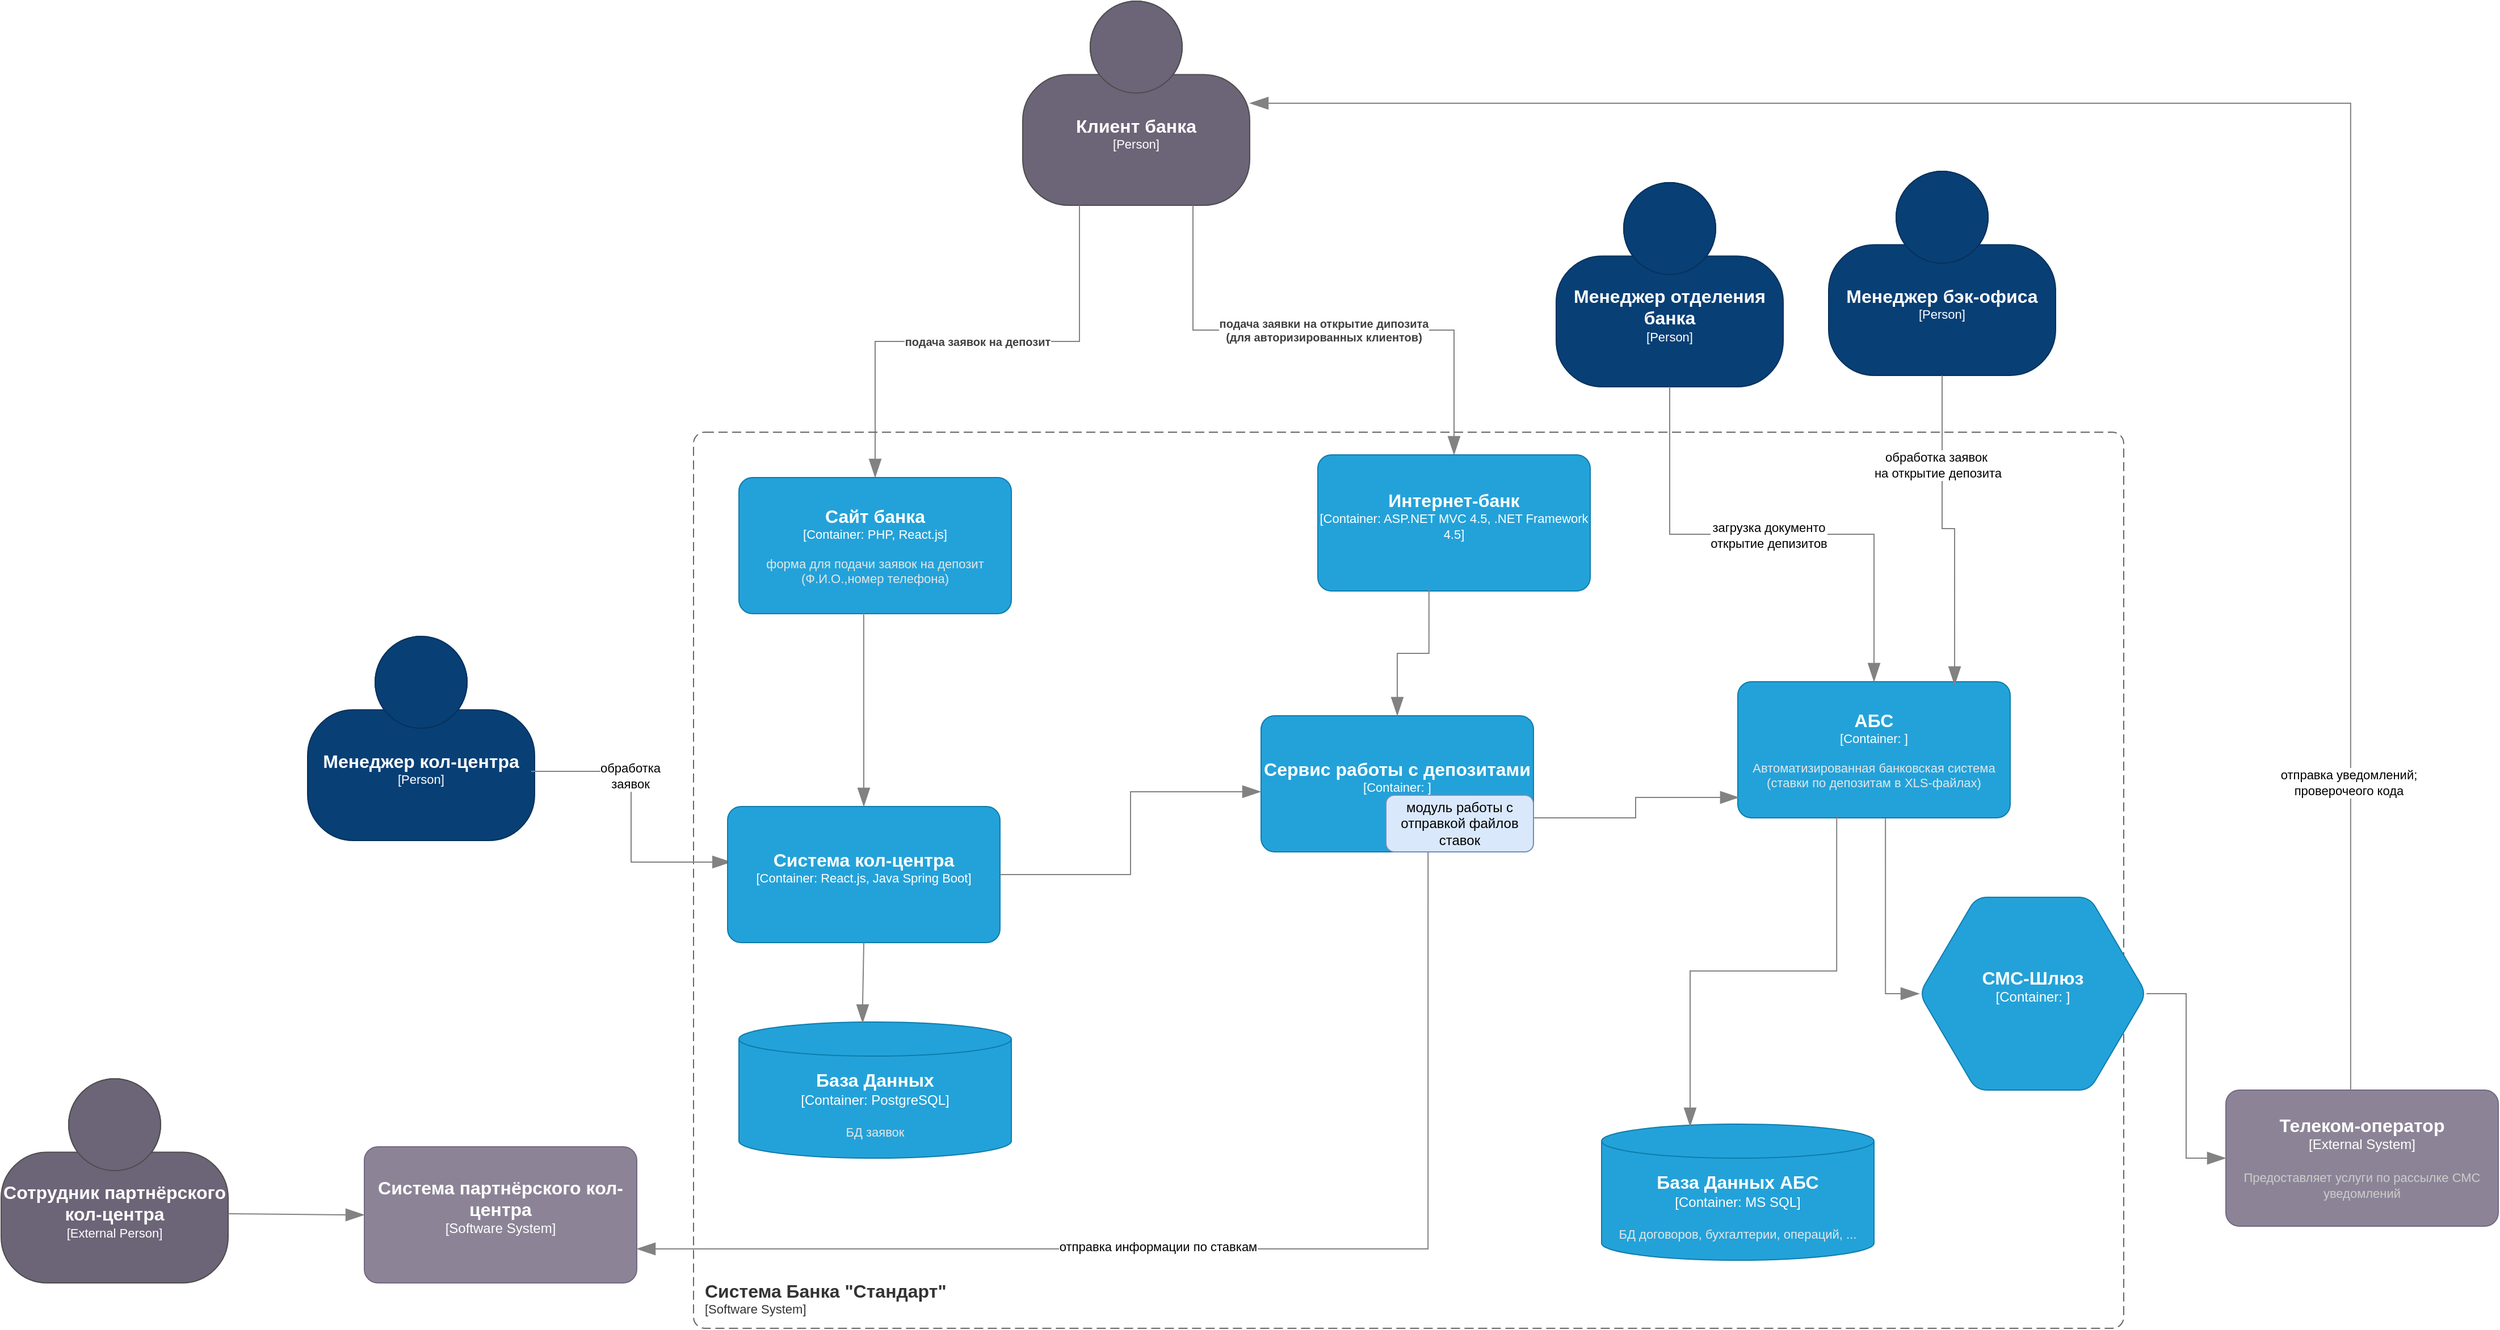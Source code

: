 <mxfile version="27.0.9">
  <diagram name="Page-1" id="JtthskJORHf317BjkxDx">
    <mxGraphModel dx="2850" dy="2463" grid="1" gridSize="10" guides="1" tooltips="1" connect="1" arrows="1" fold="1" page="1" pageScale="1" pageWidth="850" pageHeight="1100" math="0" shadow="0">
      <root>
        <mxCell id="0" />
        <mxCell id="1" parent="0" />
        <object placeholders="1" c4Name="Менеджер кол-центра" c4Type="Person" c4Description="" label="&lt;font style=&quot;font-size: 16px&quot;&gt;&lt;b&gt;%c4Name%&lt;/b&gt;&lt;/font&gt;&lt;div&gt;[%c4Type%]&lt;/div&gt;&lt;br&gt;&lt;div&gt;&lt;font style=&quot;font-size: 11px&quot;&gt;&lt;font color=&quot;#cccccc&quot;&gt;%c4Description%&lt;/font&gt;&lt;/div&gt;" id="NECrr2yVnmgU_asun1On-1">
          <mxCell style="html=1;fontSize=11;dashed=0;whiteSpace=wrap;fillColor=#083F75;strokeColor=#06315C;fontColor=#ffffff;shape=mxgraph.c4.person2;align=center;metaEdit=1;points=[[0.5,0,0],[1,0.5,0],[1,0.75,0],[0.75,1,0],[0.5,1,0],[0.25,1,0],[0,0.75,0],[0,0.5,0]];resizable=0;" parent="1" vertex="1">
            <mxGeometry x="-310" y="420" width="200" height="180" as="geometry" />
          </mxCell>
        </object>
        <object placeholders="1" c4Name="Менеджер отделения банка" c4Type="Person" c4Description="" label="&lt;font style=&quot;font-size: 16px&quot;&gt;&lt;b&gt;%c4Name%&lt;/b&gt;&lt;/font&gt;&lt;div&gt;[%c4Type%]&lt;/div&gt;&lt;br&gt;&lt;div&gt;&lt;font style=&quot;font-size: 11px&quot;&gt;&lt;font color=&quot;#cccccc&quot;&gt;%c4Description%&lt;/font&gt;&lt;/div&gt;" id="NECrr2yVnmgU_asun1On-2">
          <mxCell style="html=1;fontSize=11;dashed=0;whiteSpace=wrap;fillColor=#083F75;strokeColor=#06315C;fontColor=#ffffff;shape=mxgraph.c4.person2;align=center;metaEdit=1;points=[[0.5,0,0],[1,0.5,0],[1,0.75,0],[0.75,1,0],[0.5,1,0],[0.25,1,0],[0,0.75,0],[0,0.5,0]];resizable=0;" parent="1" vertex="1">
            <mxGeometry x="790" y="20" width="200" height="180" as="geometry" />
          </mxCell>
        </object>
        <object placeholders="1" c4Name="Клиент банка" c4Type="Person" c4Description="" label="&lt;font style=&quot;font-size: 16px&quot;&gt;&lt;b&gt;%c4Name%&lt;/b&gt;&lt;/font&gt;&lt;div&gt;[%c4Type%]&lt;/div&gt;&lt;br&gt;&lt;div&gt;&lt;font style=&quot;font-size: 11px&quot;&gt;&lt;font color=&quot;#cccccc&quot;&gt;%c4Description%&lt;/font&gt;&lt;/div&gt;" id="NECrr2yVnmgU_asun1On-3">
          <mxCell style="html=1;fontSize=11;dashed=0;whiteSpace=wrap;fillColor=#6C6477;strokeColor=#4D4D4D;fontColor=#ffffff;shape=mxgraph.c4.person2;align=center;metaEdit=1;points=[[0.5,0,0],[1,0.5,0],[1,0.75,0],[0.75,1,0],[0.5,1,0],[0.25,1,0],[0,0.75,0],[0,0.5,0]];resizable=0;" parent="1" vertex="1">
            <mxGeometry x="320" y="-140" width="200" height="180" as="geometry" />
          </mxCell>
        </object>
        <object placeholders="1" c4Type="Relationship" c4Description="подача заявок на депозит" label="&lt;div style=&quot;text-align: left&quot;&gt;&lt;div style=&quot;text-align: center&quot;&gt;&lt;b&gt;%c4Description%&lt;/b&gt;&lt;/div&gt;" id="NECrr2yVnmgU_asun1On-9">
          <mxCell style="endArrow=blockThin;html=1;fontSize=10;fontColor=#404040;strokeWidth=1;endFill=1;strokeColor=#828282;elbow=vertical;metaEdit=1;endSize=14;startSize=14;jumpStyle=arc;jumpSize=16;rounded=0;edgeStyle=orthogonalEdgeStyle;exitX=0.25;exitY=1;exitDx=0;exitDy=0;exitPerimeter=0;entryX=0.5;entryY=0;entryDx=0;entryDy=0;entryPerimeter=0;" parent="1" source="NECrr2yVnmgU_asun1On-3" target="wkrDED81tP0KtbOHPN-H-13" edge="1">
            <mxGeometry width="240" relative="1" as="geometry">
              <mxPoint x="530" y="590" as="sourcePoint" />
              <mxPoint x="190" y="320" as="targetPoint" />
            </mxGeometry>
          </mxCell>
        </object>
        <object placeholders="1" c4Type="Relationship" c4Description="подача заявки на открытие дипозита &#xa;(для авторизированных клиентов)" label="&lt;div style=&quot;text-align: left&quot;&gt;&lt;div style=&quot;text-align: center&quot;&gt;&lt;b&gt;%c4Description%&lt;/b&gt;&lt;/div&gt;" id="NECrr2yVnmgU_asun1On-14">
          <mxCell style="endArrow=blockThin;html=1;fontSize=10;fontColor=#404040;strokeWidth=1;endFill=1;strokeColor=#828282;elbow=vertical;metaEdit=1;endSize=14;startSize=14;jumpStyle=arc;jumpSize=16;rounded=0;edgeStyle=orthogonalEdgeStyle;exitX=0.75;exitY=1;exitDx=0;exitDy=0;exitPerimeter=0;entryX=0.5;entryY=0;entryDx=0;entryDy=0;entryPerimeter=0;" parent="1" source="NECrr2yVnmgU_asun1On-3" target="wkrDED81tP0KtbOHPN-H-19" edge="1">
            <mxGeometry width="240" relative="1" as="geometry">
              <mxPoint x="530" y="590" as="sourcePoint" />
              <mxPoint x="710" y="310" as="targetPoint" />
            </mxGeometry>
          </mxCell>
        </object>
        <object placeholders="1" c4Name="Телеком-оператор" c4Type="External System" c4Description="Предоставляет услуги по рассылке СМС уведомлений" label="&lt;font style=&quot;font-size: 16px&quot;&gt;&lt;b&gt;%c4Name%&lt;/b&gt;&lt;/font&gt;&lt;div&gt;[%c4Type%]&lt;/div&gt;&lt;br&gt;&lt;div&gt;&lt;font style=&quot;font-size: 11px&quot;&gt;&lt;font color=&quot;#cccccc&quot;&gt;%c4Description%&lt;/font&gt;&lt;/div&gt;" id="NECrr2yVnmgU_asun1On-15">
          <mxCell style="rounded=1;whiteSpace=wrap;html=1;labelBackgroundColor=none;fillColor=#8C8496;fontColor=#ffffff;align=center;arcSize=10;strokeColor=#736782;metaEdit=1;resizable=0;points=[[0.25,0,0],[0.5,0,0],[0.75,0,0],[1,0.25,0],[1,0.5,0],[1,0.75,0],[0.75,1,0],[0.5,1,0],[0.25,1,0],[0,0.75,0],[0,0.5,0],[0,0.25,0]];" parent="1" vertex="1">
            <mxGeometry x="1380" y="820" width="240" height="120" as="geometry" />
          </mxCell>
        </object>
        <object placeholders="1" c4Type="Relationship" id="NECrr2yVnmgU_asun1On-19">
          <mxCell style="endArrow=blockThin;html=1;fontSize=10;fontColor=#404040;strokeWidth=1;endFill=1;strokeColor=#828282;elbow=vertical;metaEdit=1;endSize=14;startSize=14;jumpStyle=arc;jumpSize=16;rounded=0;edgeStyle=orthogonalEdgeStyle;entryX=0;entryY=0.5;entryDx=0;entryDy=0;entryPerimeter=0;exitX=1;exitY=0.5;exitDx=0;exitDy=0;exitPerimeter=0;" parent="1" source="wkrDED81tP0KtbOHPN-H-14" target="NECrr2yVnmgU_asun1On-15" edge="1">
            <mxGeometry width="240" relative="1" as="geometry">
              <mxPoint x="1260" y="790" as="sourcePoint" />
              <mxPoint x="1360" y="799.5" as="targetPoint" />
            </mxGeometry>
          </mxCell>
        </object>
        <object placeholders="1" c4Name="Система Банка &quot;Стандарт&quot;" c4Type="SystemScopeBoundary" c4Application="Software System" label="&lt;font style=&quot;font-size: 16px&quot;&gt;&lt;b&gt;&lt;div style=&quot;text-align: left&quot;&gt;%c4Name%&lt;/div&gt;&lt;/b&gt;&lt;/font&gt;&lt;div style=&quot;text-align: left&quot;&gt;[%c4Application%]&lt;/div&gt;" id="NECrr2yVnmgU_asun1On-20">
          <mxCell style="rounded=1;fontSize=11;whiteSpace=wrap;html=1;dashed=1;arcSize=20;fillColor=none;strokeColor=#666666;fontColor=#333333;labelBackgroundColor=none;align=left;verticalAlign=bottom;labelBorderColor=none;spacingTop=0;spacing=10;dashPattern=8 4;metaEdit=1;rotatable=0;perimeter=rectanglePerimeter;noLabel=0;labelPadding=0;allowArrows=0;connectable=0;expand=0;recursiveResize=0;editable=1;pointerEvents=0;absoluteArcSize=1;points=[[0.25,0,0],[0.5,0,0],[0.75,0,0],[1,0.25,0],[1,0.5,0],[1,0.75,0],[0.75,1,0],[0.5,1,0],[0.25,1,0],[0,0.75,0],[0,0.5,0],[0,0.25,0]];" parent="1" vertex="1">
            <mxGeometry x="30" y="240" width="1260" height="790" as="geometry" />
          </mxCell>
        </object>
        <object placeholders="1" c4Name="Менеджер бэк-офиса" c4Type="Person" c4Description="" label="&lt;font style=&quot;font-size: 16px&quot;&gt;&lt;b&gt;%c4Name%&lt;/b&gt;&lt;/font&gt;&lt;div&gt;[%c4Type%]&lt;/div&gt;&lt;br&gt;&lt;div&gt;&lt;font style=&quot;font-size: 11px&quot;&gt;&lt;font color=&quot;#cccccc&quot;&gt;%c4Description%&lt;/font&gt;&lt;/div&gt;" id="NECrr2yVnmgU_asun1On-22">
          <mxCell style="html=1;fontSize=11;dashed=0;whiteSpace=wrap;fillColor=#083F75;strokeColor=#06315C;fontColor=#ffffff;shape=mxgraph.c4.person2;align=center;metaEdit=1;points=[[0.5,0,0],[1,0.5,0],[1,0.75,0],[0.75,1,0],[0.5,1,0],[0.25,1,0],[0,0.75,0],[0,0.5,0]];resizable=0;" parent="1" vertex="1">
            <mxGeometry x="1030" y="10" width="200" height="180" as="geometry" />
          </mxCell>
        </object>
        <object placeholders="1" c4Type="Relationship" id="NECrr2yVnmgU_asun1On-26">
          <mxCell style="endArrow=blockThin;html=1;fontSize=10;fontColor=#404040;strokeWidth=1;endFill=1;strokeColor=#828282;elbow=vertical;metaEdit=1;endSize=14;startSize=14;jumpStyle=arc;jumpSize=16;rounded=0;edgeStyle=orthogonalEdgeStyle;exitX=0.458;exitY=0;exitDx=0;exitDy=0;exitPerimeter=0;entryX=1;entryY=0.5;entryDx=0;entryDy=0;entryPerimeter=0;" parent="1" source="NECrr2yVnmgU_asun1On-15" target="NECrr2yVnmgU_asun1On-3" edge="1">
            <mxGeometry width="240" relative="1" as="geometry">
              <mxPoint x="750" y="590" as="sourcePoint" />
              <mxPoint x="990" y="590" as="targetPoint" />
            </mxGeometry>
          </mxCell>
        </object>
        <mxCell id="NECrr2yVnmgU_asun1On-27" value="отправка уведомлений;&lt;div&gt;проверочеого кода&lt;/div&gt;" style="edgeLabel;html=1;align=center;verticalAlign=middle;resizable=0;points=[];" parent="NECrr2yVnmgU_asun1On-26" vertex="1" connectable="0">
          <mxGeometry x="-0.705" y="2" relative="1" as="geometry">
            <mxPoint as="offset" />
          </mxGeometry>
        </mxCell>
        <object placeholders="1" c4Type="Relationship" id="wkrDED81tP0KtbOHPN-H-12">
          <mxCell style="endArrow=blockThin;html=1;fontSize=10;fontColor=#404040;strokeWidth=1;endFill=1;strokeColor=#828282;elbow=vertical;metaEdit=1;endSize=14;startSize=14;jumpStyle=arc;jumpSize=16;rounded=0;edgeStyle=orthogonalEdgeStyle;entryX=0;entryY=0.5;entryDx=0;entryDy=0;entryPerimeter=0;exitX=0.542;exitY=1;exitDx=0;exitDy=0;exitPerimeter=0;" parent="1" source="wkrDED81tP0KtbOHPN-H-21" target="wkrDED81tP0KtbOHPN-H-14" edge="1">
            <mxGeometry width="240" relative="1" as="geometry">
              <mxPoint x="900" y="660" as="sourcePoint" />
              <mxPoint x="1020" y="805" as="targetPoint" />
            </mxGeometry>
          </mxCell>
        </object>
        <object placeholders="1" c4Name="Сайт банка" c4Type="Container" c4Technology="PHP, React.js" c4Description="форма для подачи заявок на депозит (Ф.И.О.,номер телефона)" label="&lt;font style=&quot;font-size: 16px&quot;&gt;&lt;b&gt;%c4Name%&lt;/b&gt;&lt;/font&gt;&lt;div&gt;[%c4Type%: %c4Technology%]&lt;/div&gt;&lt;br&gt;&lt;div&gt;&lt;font style=&quot;font-size: 11px&quot;&gt;&lt;font color=&quot;#E6E6E6&quot;&gt;%c4Description%&lt;/font&gt;&lt;/div&gt;" id="wkrDED81tP0KtbOHPN-H-13">
          <mxCell style="rounded=1;whiteSpace=wrap;html=1;fontSize=11;labelBackgroundColor=none;fillColor=#23A2D9;fontColor=#ffffff;align=center;arcSize=10;strokeColor=#0E7DAD;metaEdit=1;resizable=0;points=[[0.25,0,0],[0.5,0,0],[0.75,0,0],[1,0.25,0],[1,0.5,0],[1,0.75,0],[0.75,1,0],[0.5,1,0],[0.25,1,0],[0,0.75,0],[0,0.5,0],[0,0.25,0]];" parent="1" vertex="1">
            <mxGeometry x="70" y="280" width="240" height="120" as="geometry" />
          </mxCell>
        </object>
        <object placeholders="1" c4Name="СМС-Шлюз" c4Type="Container" c4Technology="" c4Description="" label="&lt;font style=&quot;font-size: 16px&quot;&gt;&lt;b&gt;%c4Name%&lt;/b&gt;&lt;/font&gt;&lt;div&gt;[%c4Type%:&amp;nbsp;%c4Technology%]&lt;/div&gt;&lt;br&gt;&lt;div&gt;&lt;font style=&quot;font-size: 11px&quot;&gt;&lt;font color=&quot;#E6E6E6&quot;&gt;%c4Description%&lt;/font&gt;&lt;/div&gt;" id="wkrDED81tP0KtbOHPN-H-14">
          <mxCell style="shape=hexagon;size=50;perimeter=hexagonPerimeter2;whiteSpace=wrap;html=1;fixedSize=1;rounded=1;labelBackgroundColor=none;fillColor=#23A2D9;fontSize=12;fontColor=#ffffff;align=center;strokeColor=#0E7DAD;metaEdit=1;points=[[0.5,0,0],[1,0.25,0],[1,0.5,0],[1,0.75,0],[0.5,1,0],[0,0.75,0],[0,0.5,0],[0,0.25,0]];resizable=0;" parent="1" vertex="1">
            <mxGeometry x="1110" y="650" width="200" height="170" as="geometry" />
          </mxCell>
        </object>
        <object placeholders="1" c4Type="Relationship" id="wkrDED81tP0KtbOHPN-H-16">
          <mxCell style="endArrow=blockThin;html=1;fontSize=10;fontColor=#404040;strokeWidth=1;endFill=1;strokeColor=#828282;elbow=vertical;metaEdit=1;endSize=14;startSize=14;jumpStyle=arc;jumpSize=16;rounded=0;edgeStyle=orthogonalEdgeStyle;exitX=0.985;exitY=0.661;exitDx=0;exitDy=0;exitPerimeter=0;entryX=0.013;entryY=0.408;entryDx=0;entryDy=0;entryPerimeter=0;" parent="1" source="NECrr2yVnmgU_asun1On-1" target="wkrDED81tP0KtbOHPN-H-20" edge="1">
            <mxGeometry width="240" relative="1" as="geometry">
              <mxPoint x="-60" y="670" as="sourcePoint" />
              <mxPoint x="50" y="674" as="targetPoint" />
            </mxGeometry>
          </mxCell>
        </object>
        <mxCell id="wkrDED81tP0KtbOHPN-H-29" value="обработка&lt;div&gt;заявок&lt;/div&gt;" style="edgeLabel;html=1;align=center;verticalAlign=middle;resizable=0;points=[];" parent="wkrDED81tP0KtbOHPN-H-16" vertex="1" connectable="0">
          <mxGeometry x="-0.285" y="-1" relative="1" as="geometry">
            <mxPoint as="offset" />
          </mxGeometry>
        </mxCell>
        <object placeholders="1" c4Name="Интернет-банк" c4Type="Container" c4Technology="ASP.NET MVC 4.5, .NET Framework 4.5" c4Description="" label="&lt;font style=&quot;font-size: 16px&quot;&gt;&lt;b&gt;%c4Name%&lt;/b&gt;&lt;/font&gt;&lt;div&gt;[%c4Type%: %c4Technology%]&lt;/div&gt;&lt;br&gt;&lt;div&gt;&lt;font style=&quot;font-size: 11px&quot;&gt;&lt;font color=&quot;#E6E6E6&quot;&gt;%c4Description%&lt;/font&gt;&lt;/div&gt;" id="wkrDED81tP0KtbOHPN-H-19">
          <mxCell style="rounded=1;whiteSpace=wrap;html=1;fontSize=11;labelBackgroundColor=none;fillColor=#23A2D9;fontColor=#ffffff;align=center;arcSize=10;strokeColor=#0E7DAD;metaEdit=1;resizable=0;points=[[0.25,0,0],[0.5,0,0],[0.75,0,0],[1,0.25,0],[1,0.5,0],[1,0.75,0],[0.75,1,0],[0.5,1,0],[0.25,1,0],[0,0.75,0],[0,0.5,0],[0,0.25,0]];" parent="1" vertex="1">
            <mxGeometry x="580" y="260" width="240" height="120" as="geometry" />
          </mxCell>
        </object>
        <object placeholders="1" c4Name="Система кол-центра" c4Type="Container" c4Technology="React.js, Java Spring Boot" c4Description="" label="&lt;font style=&quot;font-size: 16px&quot;&gt;&lt;b&gt;%c4Name%&lt;/b&gt;&lt;/font&gt;&lt;div&gt;[%c4Type%: %c4Technology%]&lt;/div&gt;&lt;br&gt;&lt;div&gt;&lt;font style=&quot;font-size: 11px&quot;&gt;&lt;font color=&quot;#E6E6E6&quot;&gt;%c4Description%&lt;/font&gt;&lt;/div&gt;" id="wkrDED81tP0KtbOHPN-H-20">
          <mxCell style="rounded=1;whiteSpace=wrap;html=1;fontSize=11;labelBackgroundColor=none;fillColor=#23A2D9;fontColor=#ffffff;align=center;arcSize=10;strokeColor=#0E7DAD;metaEdit=1;resizable=0;points=[[0.25,0,0],[0.5,0,0],[0.75,0,0],[1,0.25,0],[1,0.5,0],[1,0.75,0],[0.75,1,0],[0.5,1,0],[0.25,1,0],[0,0.75,0],[0,0.5,0],[0,0.25,0]];" parent="1" vertex="1">
            <mxGeometry x="60" y="570" width="240" height="120" as="geometry" />
          </mxCell>
        </object>
        <object placeholders="1" c4Name="АБС" c4Type="Container" c4Technology="" c4Description="Автоматизированная банковская система&#xa;(ставки по депозитам в XLS-файлах)" label="&lt;font style=&quot;font-size: 16px&quot;&gt;&lt;b&gt;%c4Name%&lt;/b&gt;&lt;/font&gt;&lt;div&gt;[%c4Type%: %c4Technology%]&lt;/div&gt;&lt;br&gt;&lt;div&gt;&lt;font style=&quot;font-size: 11px&quot;&gt;&lt;font color=&quot;#E6E6E6&quot;&gt;%c4Description%&lt;/font&gt;&lt;/div&gt;" id="wkrDED81tP0KtbOHPN-H-21">
          <mxCell style="rounded=1;whiteSpace=wrap;html=1;fontSize=11;labelBackgroundColor=none;fillColor=#23A2D9;fontColor=#ffffff;align=center;arcSize=10;strokeColor=#0E7DAD;metaEdit=1;resizable=0;points=[[0.25,0,0],[0.5,0,0],[0.75,0,0],[1,0.25,0],[1,0.5,0],[1,0.75,0],[0.75,1,0],[0.5,1,0],[0.25,1,0],[0,0.75,0],[0,0.5,0],[0,0.25,0]];" parent="1" vertex="1">
            <mxGeometry x="950" y="460" width="240" height="120" as="geometry" />
          </mxCell>
        </object>
        <object placeholders="1" c4Name="База Данных АБС" c4Type="Container" c4Technology="MS SQL" c4Description="БД договоров, бухгалтерии, операций, ..." label="&lt;font style=&quot;font-size: 16px&quot;&gt;&lt;b&gt;%c4Name%&lt;/b&gt;&lt;/font&gt;&lt;div&gt;[%c4Type%:&amp;nbsp;%c4Technology%]&lt;/div&gt;&lt;br&gt;&lt;div&gt;&lt;font style=&quot;font-size: 11px&quot;&gt;&lt;font color=&quot;#E6E6E6&quot;&gt;%c4Description%&lt;/font&gt;&lt;/div&gt;" id="wkrDED81tP0KtbOHPN-H-23">
          <mxCell style="shape=cylinder3;size=15;whiteSpace=wrap;html=1;boundedLbl=1;rounded=0;labelBackgroundColor=none;fillColor=#23A2D9;fontSize=12;fontColor=#ffffff;align=center;strokeColor=#0E7DAD;metaEdit=1;points=[[0.5,0,0],[1,0.25,0],[1,0.5,0],[1,0.75,0],[0.5,1,0],[0,0.75,0],[0,0.5,0],[0,0.25,0]];resizable=0;" parent="1" vertex="1">
            <mxGeometry x="830" y="850" width="240" height="120" as="geometry" />
          </mxCell>
        </object>
        <object placeholders="1" c4Type="Relationship" id="wkrDED81tP0KtbOHPN-H-24">
          <mxCell style="endArrow=blockThin;html=1;fontSize=10;fontColor=#404040;strokeWidth=1;endFill=1;strokeColor=#828282;elbow=vertical;metaEdit=1;endSize=14;startSize=14;jumpStyle=arc;jumpSize=16;rounded=0;edgeStyle=orthogonalEdgeStyle;exitX=0.363;exitY=0.983;exitDx=0;exitDy=0;exitPerimeter=0;entryX=0.325;entryY=0.017;entryDx=0;entryDy=0;entryPerimeter=0;" parent="1" source="wkrDED81tP0KtbOHPN-H-21" target="wkrDED81tP0KtbOHPN-H-23" edge="1">
            <mxGeometry width="240" relative="1" as="geometry">
              <mxPoint x="420" y="420" as="sourcePoint" />
              <mxPoint x="660" y="420" as="targetPoint" />
            </mxGeometry>
          </mxCell>
        </object>
        <object placeholders="1" c4Name="База Данных" c4Type="Container" c4Technology="PostgreSQL" c4Description="БД заявок" label="&lt;font style=&quot;font-size: 16px&quot;&gt;&lt;b&gt;%c4Name%&lt;/b&gt;&lt;/font&gt;&lt;div&gt;[%c4Type%:&amp;nbsp;%c4Technology%]&lt;/div&gt;&lt;br&gt;&lt;div&gt;&lt;font style=&quot;font-size: 11px&quot;&gt;&lt;font color=&quot;#E6E6E6&quot;&gt;%c4Description%&lt;/font&gt;&lt;/div&gt;" id="wkrDED81tP0KtbOHPN-H-25">
          <mxCell style="shape=cylinder3;size=15;whiteSpace=wrap;html=1;boundedLbl=1;rounded=0;labelBackgroundColor=none;fillColor=#23A2D9;fontSize=12;fontColor=#ffffff;align=center;strokeColor=#0E7DAD;metaEdit=1;points=[[0.5,0,0],[1,0.25,0],[1,0.5,0],[1,0.75,0],[0.5,1,0],[0,0.75,0],[0,0.5,0],[0,0.25,0]];resizable=0;" parent="1" vertex="1">
            <mxGeometry x="70" y="760" width="240" height="120" as="geometry" />
          </mxCell>
        </object>
        <object placeholders="1" c4Type="Relationship" id="wkrDED81tP0KtbOHPN-H-26">
          <mxCell style="endArrow=blockThin;html=1;fontSize=10;fontColor=#404040;strokeWidth=1;endFill=1;strokeColor=#828282;elbow=vertical;metaEdit=1;endSize=14;startSize=14;jumpStyle=arc;jumpSize=16;rounded=0;edgeStyle=orthogonalEdgeStyle;exitX=0.5;exitY=1;exitDx=0;exitDy=0;exitPerimeter=0;entryX=0.454;entryY=0.008;entryDx=0;entryDy=0;entryPerimeter=0;" parent="1" source="wkrDED81tP0KtbOHPN-H-20" target="wkrDED81tP0KtbOHPN-H-25" edge="1">
            <mxGeometry width="240" relative="1" as="geometry">
              <mxPoint x="420" y="420" as="sourcePoint" />
              <mxPoint x="159" y="830" as="targetPoint" />
            </mxGeometry>
          </mxCell>
        </object>
        <object placeholders="1" c4Type="Relationship" id="wkrDED81tP0KtbOHPN-H-27">
          <mxCell style="endArrow=blockThin;html=1;fontSize=10;fontColor=#404040;strokeWidth=1;endFill=1;strokeColor=#828282;elbow=vertical;metaEdit=1;endSize=14;startSize=14;jumpStyle=arc;jumpSize=16;rounded=0;edgeStyle=orthogonalEdgeStyle;entryX=0.5;entryY=0;entryDx=0;entryDy=0;entryPerimeter=0;exitX=0.458;exitY=0.983;exitDx=0;exitDy=0;exitPerimeter=0;" parent="1" source="wkrDED81tP0KtbOHPN-H-13" target="wkrDED81tP0KtbOHPN-H-20" edge="1">
            <mxGeometry width="240" relative="1" as="geometry">
              <mxPoint x="179.6" y="420" as="sourcePoint" />
              <mxPoint x="179.52" y="633.04" as="targetPoint" />
            </mxGeometry>
          </mxCell>
        </object>
        <object placeholders="1" c4Name="Сервис работы с депозитами" c4Type="Container" c4Technology="" c4Description="" label="&lt;font style=&quot;font-size: 16px&quot;&gt;&lt;b&gt;%c4Name%&lt;/b&gt;&lt;/font&gt;&lt;div&gt;[%c4Type%: %c4Technology%]&lt;/div&gt;&lt;br&gt;&lt;div&gt;&lt;font style=&quot;font-size: 11px&quot;&gt;&lt;font color=&quot;#E6E6E6&quot;&gt;%c4Description%&lt;/font&gt;&lt;/div&gt;" id="wkrDED81tP0KtbOHPN-H-28">
          <mxCell style="rounded=1;whiteSpace=wrap;html=1;fontSize=11;labelBackgroundColor=none;fillColor=#23A2D9;fontColor=#ffffff;align=center;arcSize=10;strokeColor=#0E7DAD;metaEdit=1;resizable=0;points=[[0.25,0,0],[0.5,0,0],[0.75,0,0],[1,0.25,0],[1,0.5,0],[1,0.75,0],[0.75,1,0],[0.5,1,0],[0.25,1,0],[0,0.75,0],[0,0.5,0],[0,0.25,0]];" parent="1" vertex="1">
            <mxGeometry x="530" y="490" width="240" height="120" as="geometry" />
          </mxCell>
        </object>
        <object placeholders="1" c4Type="Relationship" id="wkrDED81tP0KtbOHPN-H-31">
          <mxCell style="endArrow=blockThin;html=1;fontSize=10;fontColor=#404040;strokeWidth=1;endFill=1;strokeColor=#828282;elbow=vertical;metaEdit=1;endSize=14;startSize=14;jumpStyle=arc;jumpSize=16;rounded=0;edgeStyle=orthogonalEdgeStyle;exitX=0.408;exitY=0.983;exitDx=0;exitDy=0;exitPerimeter=0;entryX=0.5;entryY=0;entryDx=0;entryDy=0;entryPerimeter=0;" parent="1" source="wkrDED81tP0KtbOHPN-H-19" target="wkrDED81tP0KtbOHPN-H-28" edge="1">
            <mxGeometry width="240" relative="1" as="geometry">
              <mxPoint x="500" y="500" as="sourcePoint" />
              <mxPoint x="740" y="500" as="targetPoint" />
            </mxGeometry>
          </mxCell>
        </object>
        <object placeholders="1" c4Type="Relationship" id="wkrDED81tP0KtbOHPN-H-32">
          <mxCell style="endArrow=blockThin;html=1;fontSize=10;fontColor=#404040;strokeWidth=1;endFill=1;strokeColor=#828282;elbow=vertical;metaEdit=1;endSize=14;startSize=14;jumpStyle=arc;jumpSize=16;rounded=0;edgeStyle=orthogonalEdgeStyle;exitX=0.5;exitY=1;exitDx=0;exitDy=0;exitPerimeter=0;entryX=0.796;entryY=0.025;entryDx=0;entryDy=0;entryPerimeter=0;" parent="1" source="NECrr2yVnmgU_asun1On-22" target="wkrDED81tP0KtbOHPN-H-21" edge="1">
            <mxGeometry width="240" relative="1" as="geometry">
              <mxPoint x="640" y="510" as="sourcePoint" />
              <mxPoint x="880" y="510" as="targetPoint" />
            </mxGeometry>
          </mxCell>
        </object>
        <mxCell id="wkrDED81tP0KtbOHPN-H-33" value="обработка заявок&amp;nbsp;&lt;div&gt;на открытие депозита&lt;/div&gt;" style="edgeLabel;html=1;align=center;verticalAlign=middle;resizable=0;points=[];" parent="wkrDED81tP0KtbOHPN-H-32" vertex="1" connectable="0">
          <mxGeometry x="-0.448" y="-4" relative="1" as="geometry">
            <mxPoint as="offset" />
          </mxGeometry>
        </mxCell>
        <object placeholders="1" c4Type="Relationship" id="wkrDED81tP0KtbOHPN-H-36">
          <mxCell style="endArrow=blockThin;html=1;fontSize=10;fontColor=#404040;strokeWidth=1;endFill=1;strokeColor=#828282;elbow=vertical;metaEdit=1;endSize=14;startSize=14;jumpStyle=arc;jumpSize=16;rounded=0;edgeStyle=orthogonalEdgeStyle;entryX=0;entryY=0.558;entryDx=0;entryDy=0;entryPerimeter=0;" parent="1" source="wkrDED81tP0KtbOHPN-H-20" target="wkrDED81tP0KtbOHPN-H-28" edge="1">
            <mxGeometry width="240" relative="1" as="geometry">
              <mxPoint x="530" y="520" as="sourcePoint" />
              <mxPoint x="770" y="520" as="targetPoint" />
            </mxGeometry>
          </mxCell>
        </object>
        <object placeholders="1" c4Type="Relationship" id="wkrDED81tP0KtbOHPN-H-38">
          <mxCell style="endArrow=blockThin;html=1;fontSize=10;fontColor=#404040;strokeWidth=1;endFill=1;strokeColor=#828282;elbow=vertical;metaEdit=1;endSize=14;startSize=14;jumpStyle=arc;jumpSize=16;rounded=0;edgeStyle=orthogonalEdgeStyle;exitX=1;exitY=0.75;exitDx=0;exitDy=0;exitPerimeter=0;entryX=0.004;entryY=0.85;entryDx=0;entryDy=0;entryPerimeter=0;" parent="1" source="wkrDED81tP0KtbOHPN-H-28" target="wkrDED81tP0KtbOHPN-H-21" edge="1">
            <mxGeometry width="240" relative="1" as="geometry">
              <mxPoint x="740" y="520" as="sourcePoint" />
              <mxPoint x="940" y="560" as="targetPoint" />
            </mxGeometry>
          </mxCell>
        </object>
        <object placeholders="1" c4Type="Relationship" id="wkrDED81tP0KtbOHPN-H-39">
          <mxCell style="endArrow=blockThin;html=1;fontSize=10;fontColor=#404040;strokeWidth=1;endFill=1;strokeColor=#828282;elbow=vertical;metaEdit=1;endSize=14;startSize=14;jumpStyle=arc;jumpSize=16;rounded=0;edgeStyle=orthogonalEdgeStyle;exitX=0.5;exitY=1;exitDx=0;exitDy=0;exitPerimeter=0;" parent="1" source="NECrr2yVnmgU_asun1On-2" target="wkrDED81tP0KtbOHPN-H-21" edge="1">
            <mxGeometry width="240" relative="1" as="geometry">
              <mxPoint x="920" y="210" as="sourcePoint" />
              <mxPoint x="830" y="510" as="targetPoint" />
            </mxGeometry>
          </mxCell>
        </object>
        <mxCell id="wkrDED81tP0KtbOHPN-H-40" value="загрузка документо&lt;div&gt;открытие депизитов&lt;/div&gt;" style="edgeLabel;html=1;align=center;verticalAlign=middle;resizable=0;points=[];" parent="wkrDED81tP0KtbOHPN-H-39" vertex="1" connectable="0">
          <mxGeometry x="-0.015" y="-1" relative="1" as="geometry">
            <mxPoint as="offset" />
          </mxGeometry>
        </mxCell>
        <object placeholders="1" c4Name="Система партнёрского кол-центра" c4Type="Software System" c4Description="" label="&lt;font style=&quot;font-size: 16px&quot;&gt;&lt;b&gt;%c4Name%&lt;/b&gt;&lt;/font&gt;&lt;div&gt;[%c4Type%]&lt;/div&gt;&lt;br&gt;&lt;div&gt;&lt;font style=&quot;font-size: 11px&quot;&gt;&lt;font color=&quot;#cccccc&quot;&gt;%c4Description%&lt;/font&gt;&lt;/div&gt;" id="Iy9Bgh0rX_XSntMsp_Gh-1">
          <mxCell style="rounded=1;whiteSpace=wrap;html=1;labelBackgroundColor=none;fillColor=#8C8496;fontColor=#ffffff;align=center;arcSize=10;strokeColor=#736782;metaEdit=1;resizable=0;points=[[0.25,0,0],[0.5,0,0],[0.75,0,0],[1,0.25,0],[1,0.5,0],[1,0.75,0],[0.75,1,0],[0.5,1,0],[0.25,1,0],[0,0.75,0],[0,0.5,0],[0,0.25,0]];" vertex="1" parent="1">
            <mxGeometry x="-260" y="870" width="240" height="120" as="geometry" />
          </mxCell>
        </object>
        <object placeholders="1" c4Name="Сотрудник партнёрского кол-центра" c4Type="External Person" c4Description="" label="&lt;font style=&quot;font-size: 16px&quot;&gt;&lt;b&gt;%c4Name%&lt;/b&gt;&lt;/font&gt;&lt;div&gt;[%c4Type%]&lt;/div&gt;&lt;br&gt;&lt;div&gt;&lt;font style=&quot;font-size: 11px&quot;&gt;&lt;font color=&quot;#cccccc&quot;&gt;%c4Description%&lt;/font&gt;&lt;/div&gt;" id="Iy9Bgh0rX_XSntMsp_Gh-2">
          <mxCell style="html=1;fontSize=11;dashed=0;whiteSpace=wrap;fillColor=#6C6477;strokeColor=#4D4D4D;fontColor=#ffffff;shape=mxgraph.c4.person2;align=center;metaEdit=1;points=[[0.5,0,0],[1,0.5,0],[1,0.75,0],[0.75,1,0],[0.5,1,0],[0.25,1,0],[0,0.75,0],[0,0.5,0]];resizable=0;" vertex="1" parent="1">
            <mxGeometry x="-580" y="810" width="200" height="180" as="geometry" />
          </mxCell>
        </object>
        <object placeholders="1" c4Type="Relationship" id="Iy9Bgh0rX_XSntMsp_Gh-6">
          <mxCell style="endArrow=blockThin;html=1;fontSize=10;fontColor=#404040;strokeWidth=1;endFill=1;strokeColor=#828282;elbow=vertical;metaEdit=1;endSize=14;startSize=14;jumpStyle=arc;jumpSize=16;rounded=0;edgeStyle=orthogonalEdgeStyle;entryX=0;entryY=0.5;entryDx=0;entryDy=0;entryPerimeter=0;exitX=1;exitY=0.661;exitDx=0;exitDy=0;exitPerimeter=0;" edge="1" parent="1" source="Iy9Bgh0rX_XSntMsp_Gh-2" target="Iy9Bgh0rX_XSntMsp_Gh-1">
            <mxGeometry width="240" relative="1" as="geometry">
              <mxPoint x="-380" y="929.5" as="sourcePoint" />
              <mxPoint x="-140" y="929.5" as="targetPoint" />
            </mxGeometry>
          </mxCell>
        </object>
        <object placeholders="1" c4Type="Relationship" id="Iy9Bgh0rX_XSntMsp_Gh-7">
          <mxCell style="endArrow=blockThin;html=1;fontSize=10;fontColor=#404040;strokeWidth=1;endFill=1;strokeColor=#828282;elbow=vertical;metaEdit=1;endSize=14;startSize=14;jumpStyle=arc;jumpSize=16;rounded=0;edgeStyle=orthogonalEdgeStyle;exitX=0.613;exitY=0.992;exitDx=0;exitDy=0;exitPerimeter=0;entryX=1;entryY=0.75;entryDx=0;entryDy=0;entryPerimeter=0;" edge="1" parent="1" source="wkrDED81tP0KtbOHPN-H-28" target="Iy9Bgh0rX_XSntMsp_Gh-1">
            <mxGeometry width="240" relative="1" as="geometry">
              <mxPoint x="600" y="810" as="sourcePoint" />
              <mxPoint x="840" y="810" as="targetPoint" />
            </mxGeometry>
          </mxCell>
        </object>
        <mxCell id="Iy9Bgh0rX_XSntMsp_Gh-11" value="отправка информации по ставкам" style="edgeLabel;html=1;align=center;verticalAlign=middle;resizable=0;points=[];" vertex="1" connectable="0" parent="Iy9Bgh0rX_XSntMsp_Gh-7">
          <mxGeometry x="0.124" y="-2" relative="1" as="geometry">
            <mxPoint as="offset" />
          </mxGeometry>
        </mxCell>
        <mxCell id="Iy9Bgh0rX_XSntMsp_Gh-13" value="модуль работы с отправкой файлов ставок" style="rounded=1;whiteSpace=wrap;html=1;fillColor=#dae8fc;strokeColor=#6c8ebf;gradientColor=none;" vertex="1" parent="1">
          <mxGeometry x="640" y="560" width="130" height="50" as="geometry" />
        </mxCell>
      </root>
    </mxGraphModel>
  </diagram>
</mxfile>
